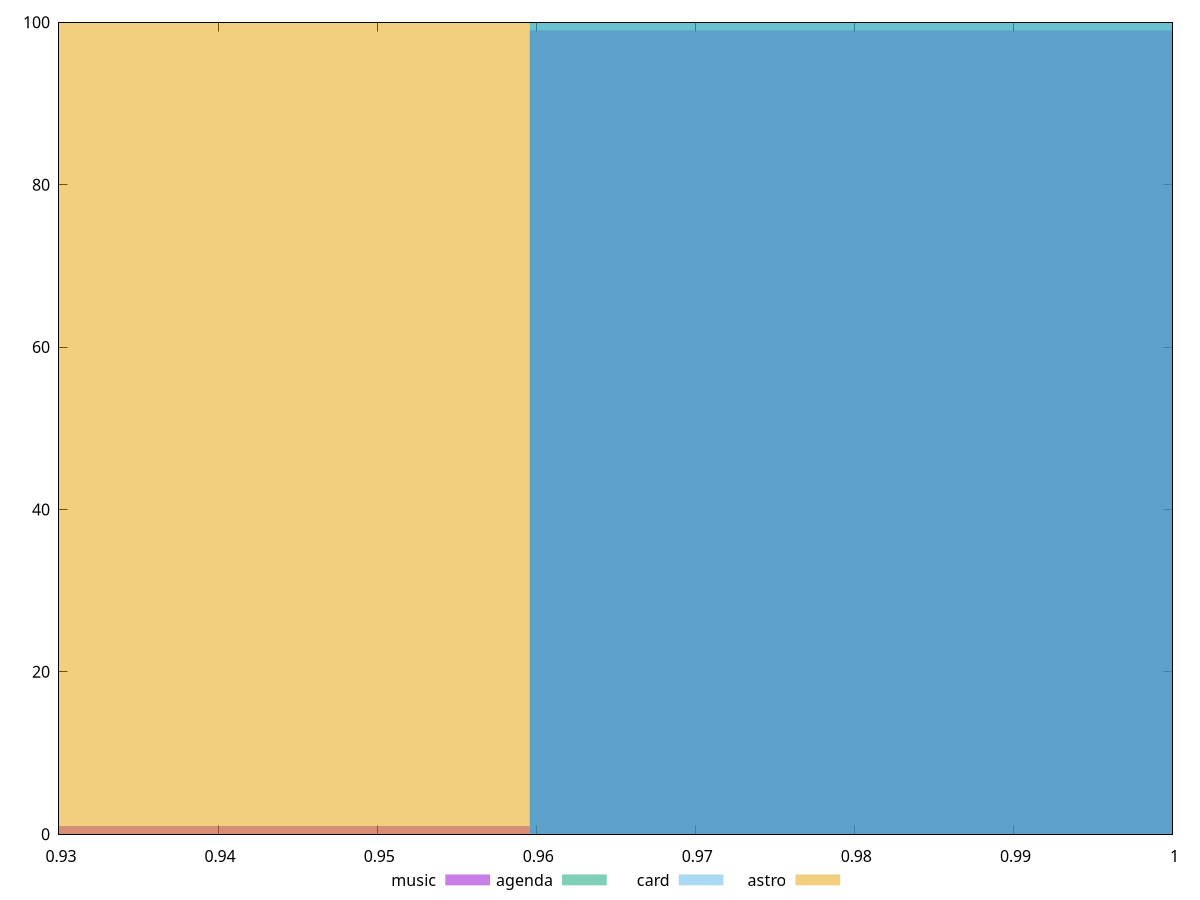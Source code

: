 reset

$music <<EOF
0.9361910839340921 1
0.9830006381307967 99
EOF

$agenda <<EOF
0.9830006381307967 100
EOF

$card <<EOF
0.9830006381307967 100
EOF

$astro <<EOF
0.9361910839340921 100
EOF

set key outside below
set boxwidth 0.04680955419670461
set xrange [0.93:1]
set yrange [0:100]
set trange [0:100]
set style fill transparent solid 0.5 noborder
set terminal svg size 640, 520 enhanced background rgb 'white'
set output "reports/report_00032_2021-02-25T10-28-15.087Z/bootup-time/comparison/histogram/all_score.svg"

plot $music title "music" with boxes, \
     $agenda title "agenda" with boxes, \
     $card title "card" with boxes, \
     $astro title "astro" with boxes

reset

